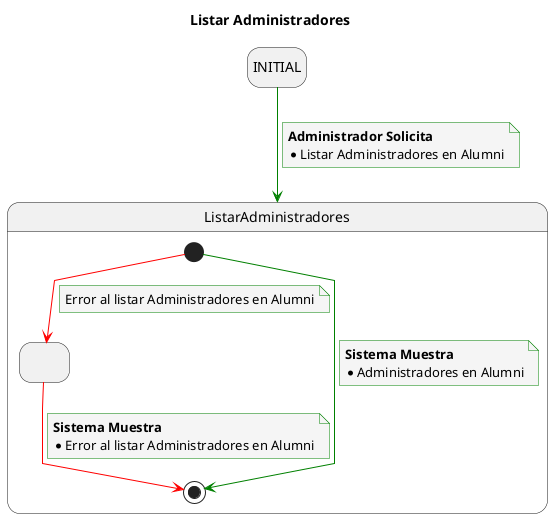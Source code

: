 @startuml

title Listar Administradores

skinparam {
    NoteBackgroundColor #whiteSmoke
    ArrowColor #green
    NoteBorderColor #green
    linetype polyline
}

hide empty description

state startState as "INITIAL"

startState --> ListarAdministradores 
note on link
    <b>Administrador Solicita</b>
    * Listar Administradores en Alumni
end note

state ListarAdministradores {
    state 2 as " "
    [*] --> [*] 
    note on link
        <b>Sistema Muestra</b>
        * Administradores en Alumni
    end note

    [*] -[#red]-> 2
    note on link
        Error al listar Administradores en Alumni
    end note

    2 -[#red]-> [*]
    note on link
        <b>Sistema Muestra</b>
        * Error al listar Administradores en Alumni
    end note


}

@enduml